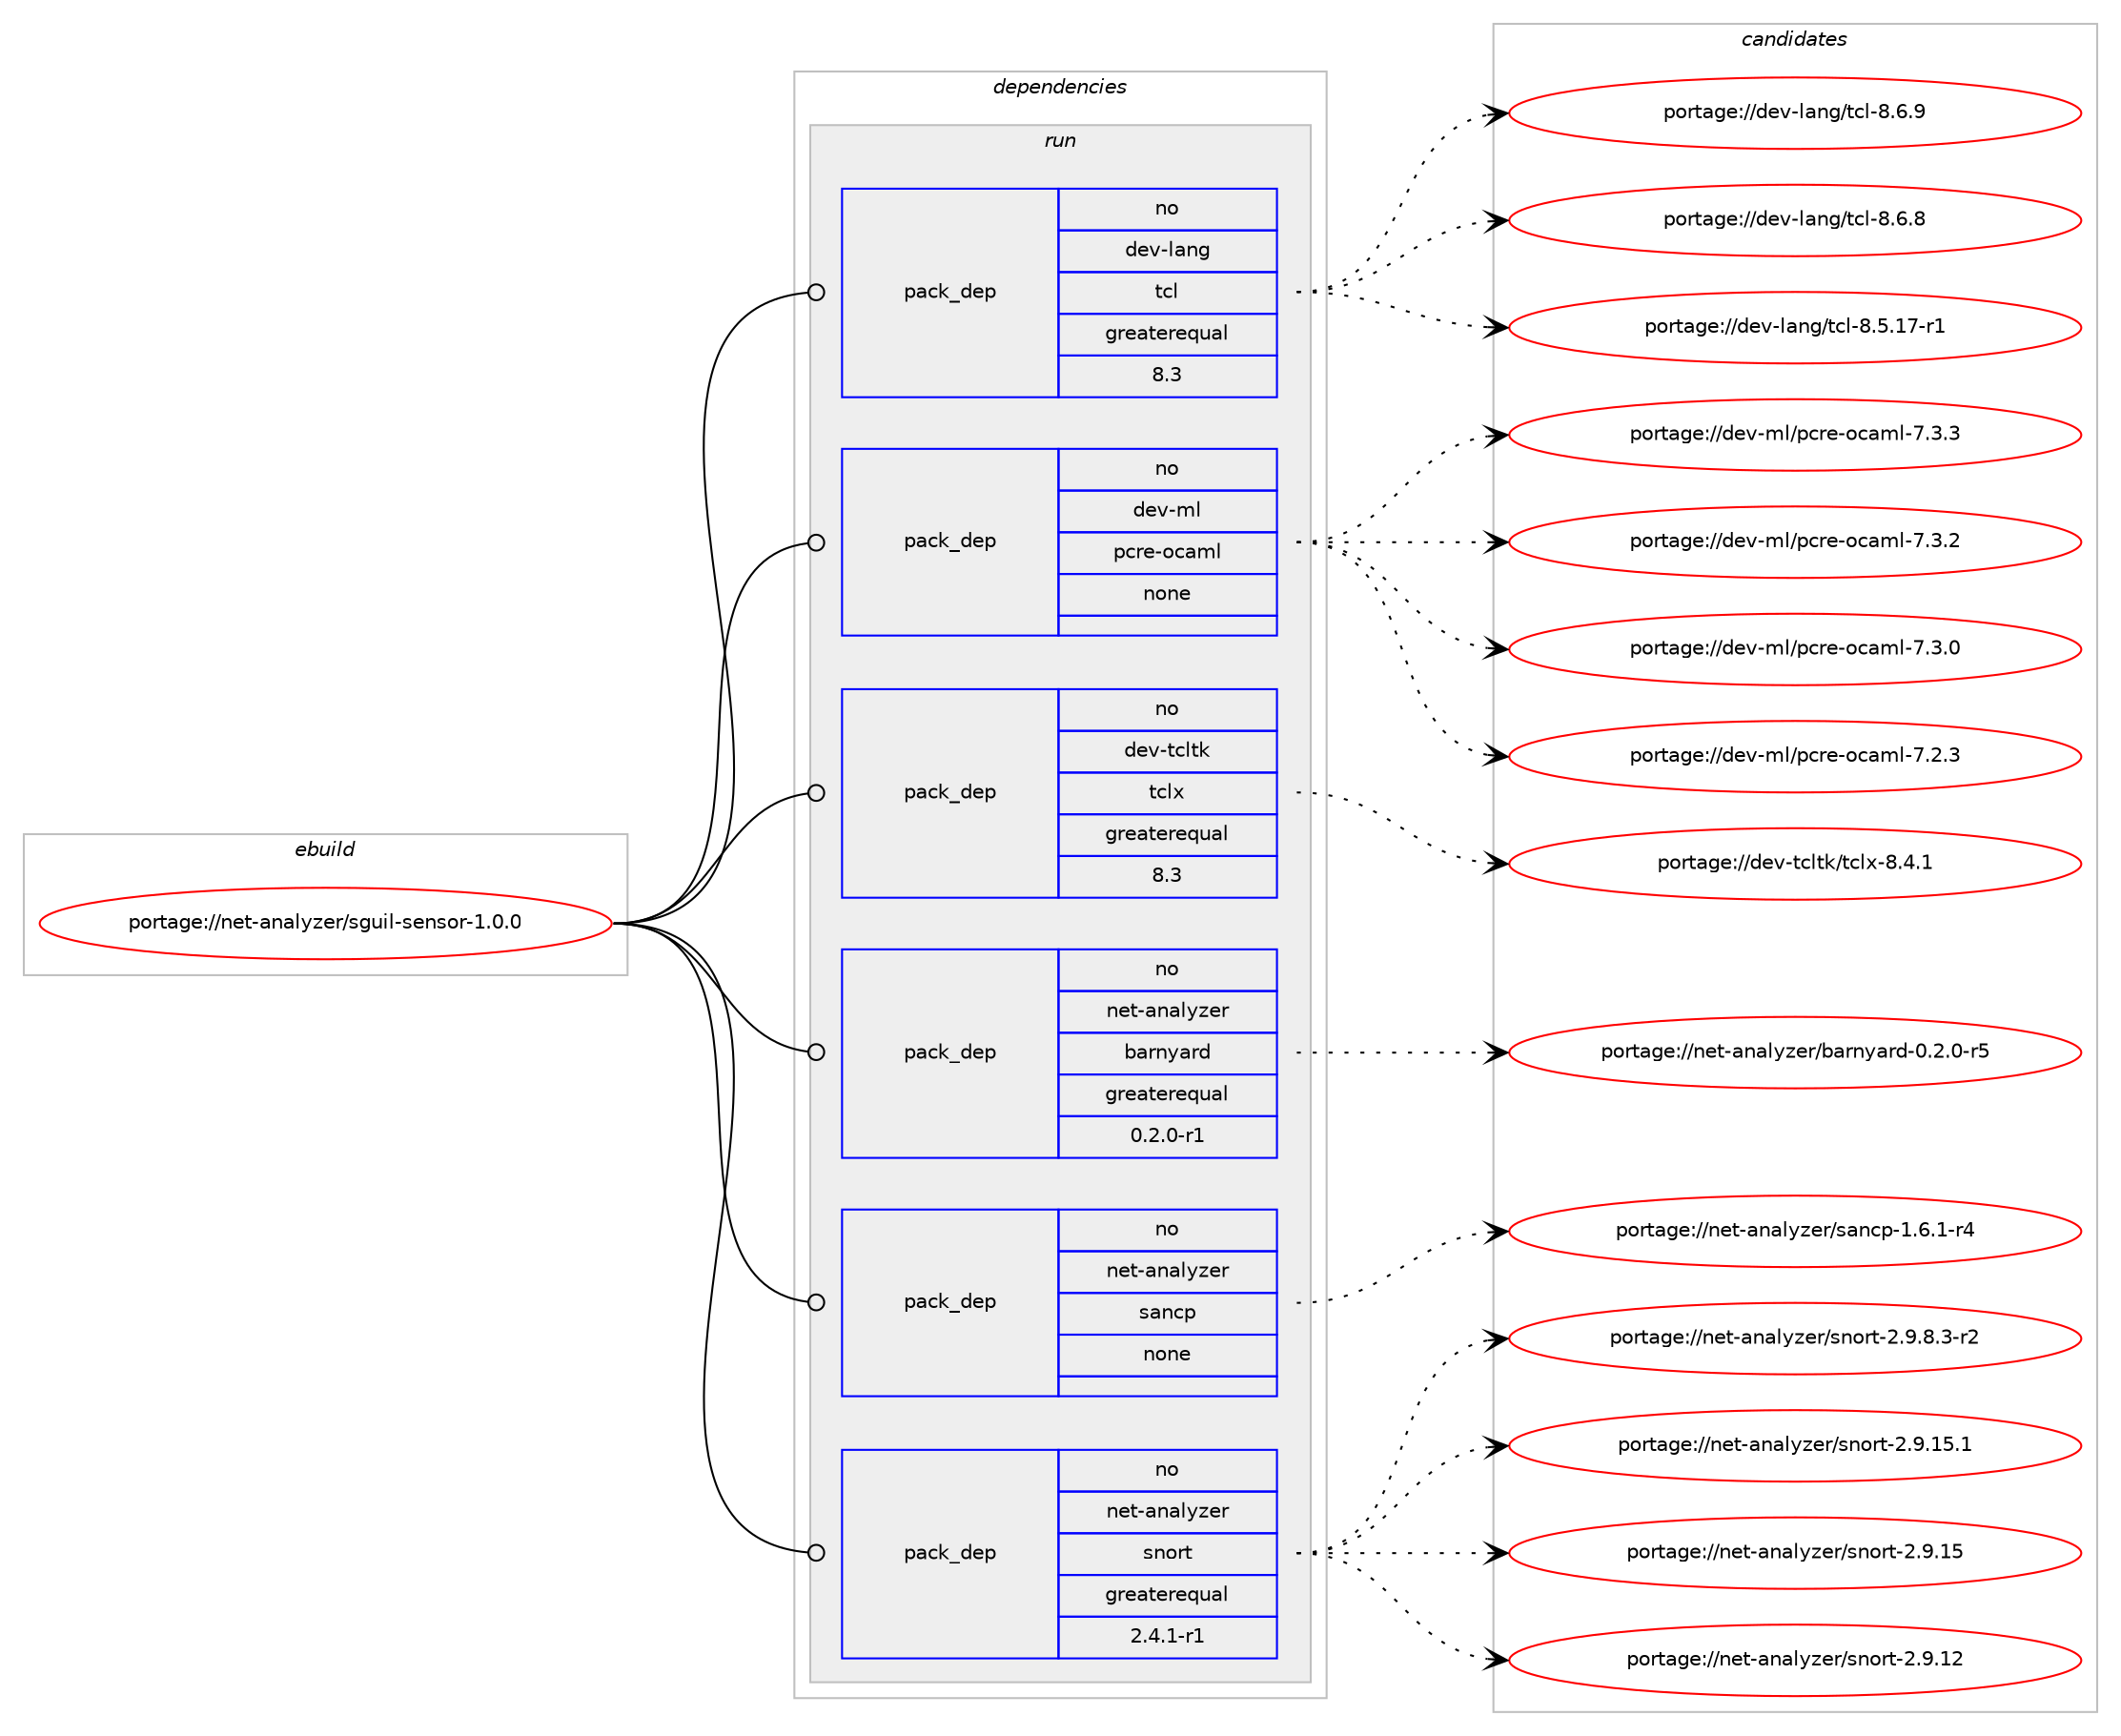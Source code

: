 digraph prolog {

# *************
# Graph options
# *************

newrank=true;
concentrate=true;
compound=true;
graph [rankdir=LR,fontname=Helvetica,fontsize=10,ranksep=1.5];#, ranksep=2.5, nodesep=0.2];
edge  [arrowhead=vee];
node  [fontname=Helvetica,fontsize=10];

# **********
# The ebuild
# **********

subgraph cluster_leftcol {
color=gray;
rank=same;
label=<<i>ebuild</i>>;
id [label="portage://net-analyzer/sguil-sensor-1.0.0", color=red, width=4, href="../net-analyzer/sguil-sensor-1.0.0.svg"];
}

# ****************
# The dependencies
# ****************

subgraph cluster_midcol {
color=gray;
label=<<i>dependencies</i>>;
subgraph cluster_compile {
fillcolor="#eeeeee";
style=filled;
label=<<i>compile</i>>;
}
subgraph cluster_compileandrun {
fillcolor="#eeeeee";
style=filled;
label=<<i>compile and run</i>>;
}
subgraph cluster_run {
fillcolor="#eeeeee";
style=filled;
label=<<i>run</i>>;
subgraph pack106055 {
dependency139396 [label=<<TABLE BORDER="0" CELLBORDER="1" CELLSPACING="0" CELLPADDING="4" WIDTH="220"><TR><TD ROWSPAN="6" CELLPADDING="30">pack_dep</TD></TR><TR><TD WIDTH="110">no</TD></TR><TR><TD>dev-lang</TD></TR><TR><TD>tcl</TD></TR><TR><TD>greaterequal</TD></TR><TR><TD>8.3</TD></TR></TABLE>>, shape=none, color=blue];
}
id:e -> dependency139396:w [weight=20,style="solid",arrowhead="odot"];
subgraph pack106056 {
dependency139397 [label=<<TABLE BORDER="0" CELLBORDER="1" CELLSPACING="0" CELLPADDING="4" WIDTH="220"><TR><TD ROWSPAN="6" CELLPADDING="30">pack_dep</TD></TR><TR><TD WIDTH="110">no</TD></TR><TR><TD>dev-ml</TD></TR><TR><TD>pcre-ocaml</TD></TR><TR><TD>none</TD></TR><TR><TD></TD></TR></TABLE>>, shape=none, color=blue];
}
id:e -> dependency139397:w [weight=20,style="solid",arrowhead="odot"];
subgraph pack106057 {
dependency139398 [label=<<TABLE BORDER="0" CELLBORDER="1" CELLSPACING="0" CELLPADDING="4" WIDTH="220"><TR><TD ROWSPAN="6" CELLPADDING="30">pack_dep</TD></TR><TR><TD WIDTH="110">no</TD></TR><TR><TD>dev-tcltk</TD></TR><TR><TD>tclx</TD></TR><TR><TD>greaterequal</TD></TR><TR><TD>8.3</TD></TR></TABLE>>, shape=none, color=blue];
}
id:e -> dependency139398:w [weight=20,style="solid",arrowhead="odot"];
subgraph pack106058 {
dependency139399 [label=<<TABLE BORDER="0" CELLBORDER="1" CELLSPACING="0" CELLPADDING="4" WIDTH="220"><TR><TD ROWSPAN="6" CELLPADDING="30">pack_dep</TD></TR><TR><TD WIDTH="110">no</TD></TR><TR><TD>net-analyzer</TD></TR><TR><TD>barnyard</TD></TR><TR><TD>greaterequal</TD></TR><TR><TD>0.2.0-r1</TD></TR></TABLE>>, shape=none, color=blue];
}
id:e -> dependency139399:w [weight=20,style="solid",arrowhead="odot"];
subgraph pack106059 {
dependency139400 [label=<<TABLE BORDER="0" CELLBORDER="1" CELLSPACING="0" CELLPADDING="4" WIDTH="220"><TR><TD ROWSPAN="6" CELLPADDING="30">pack_dep</TD></TR><TR><TD WIDTH="110">no</TD></TR><TR><TD>net-analyzer</TD></TR><TR><TD>sancp</TD></TR><TR><TD>none</TD></TR><TR><TD></TD></TR></TABLE>>, shape=none, color=blue];
}
id:e -> dependency139400:w [weight=20,style="solid",arrowhead="odot"];
subgraph pack106060 {
dependency139401 [label=<<TABLE BORDER="0" CELLBORDER="1" CELLSPACING="0" CELLPADDING="4" WIDTH="220"><TR><TD ROWSPAN="6" CELLPADDING="30">pack_dep</TD></TR><TR><TD WIDTH="110">no</TD></TR><TR><TD>net-analyzer</TD></TR><TR><TD>snort</TD></TR><TR><TD>greaterequal</TD></TR><TR><TD>2.4.1-r1</TD></TR></TABLE>>, shape=none, color=blue];
}
id:e -> dependency139401:w [weight=20,style="solid",arrowhead="odot"];
}
}

# **************
# The candidates
# **************

subgraph cluster_choices {
rank=same;
color=gray;
label=<<i>candidates</i>>;

subgraph choice106055 {
color=black;
nodesep=1;
choice10010111845108971101034711699108455646544657 [label="portage://dev-lang/tcl-8.6.9", color=red, width=4,href="../dev-lang/tcl-8.6.9.svg"];
choice10010111845108971101034711699108455646544656 [label="portage://dev-lang/tcl-8.6.8", color=red, width=4,href="../dev-lang/tcl-8.6.8.svg"];
choice10010111845108971101034711699108455646534649554511449 [label="portage://dev-lang/tcl-8.5.17-r1", color=red, width=4,href="../dev-lang/tcl-8.5.17-r1.svg"];
dependency139396:e -> choice10010111845108971101034711699108455646544657:w [style=dotted,weight="100"];
dependency139396:e -> choice10010111845108971101034711699108455646544656:w [style=dotted,weight="100"];
dependency139396:e -> choice10010111845108971101034711699108455646534649554511449:w [style=dotted,weight="100"];
}
subgraph choice106056 {
color=black;
nodesep=1;
choice100101118451091084711299114101451119997109108455546514651 [label="portage://dev-ml/pcre-ocaml-7.3.3", color=red, width=4,href="../dev-ml/pcre-ocaml-7.3.3.svg"];
choice100101118451091084711299114101451119997109108455546514650 [label="portage://dev-ml/pcre-ocaml-7.3.2", color=red, width=4,href="../dev-ml/pcre-ocaml-7.3.2.svg"];
choice100101118451091084711299114101451119997109108455546514648 [label="portage://dev-ml/pcre-ocaml-7.3.0", color=red, width=4,href="../dev-ml/pcre-ocaml-7.3.0.svg"];
choice100101118451091084711299114101451119997109108455546504651 [label="portage://dev-ml/pcre-ocaml-7.2.3", color=red, width=4,href="../dev-ml/pcre-ocaml-7.2.3.svg"];
dependency139397:e -> choice100101118451091084711299114101451119997109108455546514651:w [style=dotted,weight="100"];
dependency139397:e -> choice100101118451091084711299114101451119997109108455546514650:w [style=dotted,weight="100"];
dependency139397:e -> choice100101118451091084711299114101451119997109108455546514648:w [style=dotted,weight="100"];
dependency139397:e -> choice100101118451091084711299114101451119997109108455546504651:w [style=dotted,weight="100"];
}
subgraph choice106057 {
color=black;
nodesep=1;
choice10010111845116991081161074711699108120455646524649 [label="portage://dev-tcltk/tclx-8.4.1", color=red, width=4,href="../dev-tcltk/tclx-8.4.1.svg"];
dependency139398:e -> choice10010111845116991081161074711699108120455646524649:w [style=dotted,weight="100"];
}
subgraph choice106058 {
color=black;
nodesep=1;
choice110101116459711097108121122101114479897114110121971141004548465046484511453 [label="portage://net-analyzer/barnyard-0.2.0-r5", color=red, width=4,href="../net-analyzer/barnyard-0.2.0-r5.svg"];
dependency139399:e -> choice110101116459711097108121122101114479897114110121971141004548465046484511453:w [style=dotted,weight="100"];
}
subgraph choice106059 {
color=black;
nodesep=1;
choice1101011164597110971081211221011144711597110991124549465446494511452 [label="portage://net-analyzer/sancp-1.6.1-r4", color=red, width=4,href="../net-analyzer/sancp-1.6.1-r4.svg"];
dependency139400:e -> choice1101011164597110971081211221011144711597110991124549465446494511452:w [style=dotted,weight="100"];
}
subgraph choice106060 {
color=black;
nodesep=1;
choice1101011164597110971081211221011144711511011111411645504657465646514511450 [label="portage://net-analyzer/snort-2.9.8.3-r2", color=red, width=4,href="../net-analyzer/snort-2.9.8.3-r2.svg"];
choice11010111645971109710812112210111447115110111114116455046574649534649 [label="portage://net-analyzer/snort-2.9.15.1", color=red, width=4,href="../net-analyzer/snort-2.9.15.1.svg"];
choice1101011164597110971081211221011144711511011111411645504657464953 [label="portage://net-analyzer/snort-2.9.15", color=red, width=4,href="../net-analyzer/snort-2.9.15.svg"];
choice1101011164597110971081211221011144711511011111411645504657464950 [label="portage://net-analyzer/snort-2.9.12", color=red, width=4,href="../net-analyzer/snort-2.9.12.svg"];
dependency139401:e -> choice1101011164597110971081211221011144711511011111411645504657465646514511450:w [style=dotted,weight="100"];
dependency139401:e -> choice11010111645971109710812112210111447115110111114116455046574649534649:w [style=dotted,weight="100"];
dependency139401:e -> choice1101011164597110971081211221011144711511011111411645504657464953:w [style=dotted,weight="100"];
dependency139401:e -> choice1101011164597110971081211221011144711511011111411645504657464950:w [style=dotted,weight="100"];
}
}

}
